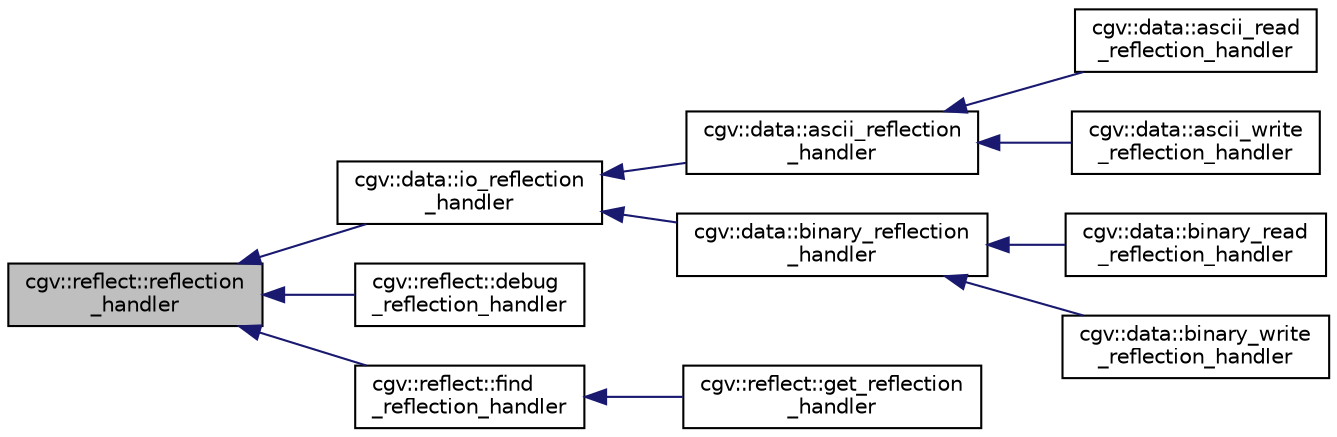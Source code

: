 digraph "cgv::reflect::reflection_handler"
{
  bgcolor="transparent";
  edge [fontname="Helvetica",fontsize="10",labelfontname="Helvetica",labelfontsize="10"];
  node [fontname="Helvetica",fontsize="10",shape=record];
  rankdir="LR";
  Node1 [label="cgv::reflect::reflection\l_handler",height=0.2,width=0.4,color="black", fillcolor="grey75", style="filled", fontcolor="black"];
  Node1 -> Node2 [dir="back",color="midnightblue",fontsize="10",style="solid",fontname="Helvetica"];
  Node2 [label="cgv::data::io_reflection\l_handler",height=0.2,width=0.4,color="black",URL="$a00072.html"];
  Node2 -> Node3 [dir="back",color="midnightblue",fontsize="10",style="solid",fontname="Helvetica"];
  Node3 [label="cgv::data::ascii_reflection\l_handler",height=0.2,width=0.4,color="black",URL="$a00059.html"];
  Node3 -> Node4 [dir="back",color="midnightblue",fontsize="10",style="solid",fontname="Helvetica"];
  Node4 [label="cgv::data::ascii_read\l_reflection_handler",height=0.2,width=0.4,color="black",URL="$a00058.html"];
  Node3 -> Node5 [dir="back",color="midnightblue",fontsize="10",style="solid",fontname="Helvetica"];
  Node5 [label="cgv::data::ascii_write\l_reflection_handler",height=0.2,width=0.4,color="black",URL="$a00060.html"];
  Node2 -> Node6 [dir="back",color="midnightblue",fontsize="10",style="solid",fontname="Helvetica"];
  Node6 [label="cgv::data::binary_reflection\l_handler",height=0.2,width=0.4,color="black",URL="$a00062.html"];
  Node6 -> Node7 [dir="back",color="midnightblue",fontsize="10",style="solid",fontname="Helvetica"];
  Node7 [label="cgv::data::binary_read\l_reflection_handler",height=0.2,width=0.4,color="black",URL="$a00061.html"];
  Node6 -> Node8 [dir="back",color="midnightblue",fontsize="10",style="solid",fontname="Helvetica"];
  Node8 [label="cgv::data::binary_write\l_reflection_handler",height=0.2,width=0.4,color="black",URL="$a00063.html"];
  Node1 -> Node9 [dir="back",color="midnightblue",fontsize="10",style="solid",fontname="Helvetica"];
  Node9 [label="cgv::reflect::debug\l_reflection_handler",height=0.2,width=0.4,color="black",URL="$a00203.html"];
  Node1 -> Node10 [dir="back",color="midnightblue",fontsize="10",style="solid",fontname="Helvetica"];
  Node10 [label="cgv::reflect::find\l_reflection_handler",height=0.2,width=0.4,color="black",URL="$a00208.html"];
  Node10 -> Node11 [dir="back",color="midnightblue",fontsize="10",style="solid",fontname="Helvetica"];
  Node11 [label="cgv::reflect::get_reflection\l_handler",height=0.2,width=0.4,color="black",URL="$a00209.html"];
}
